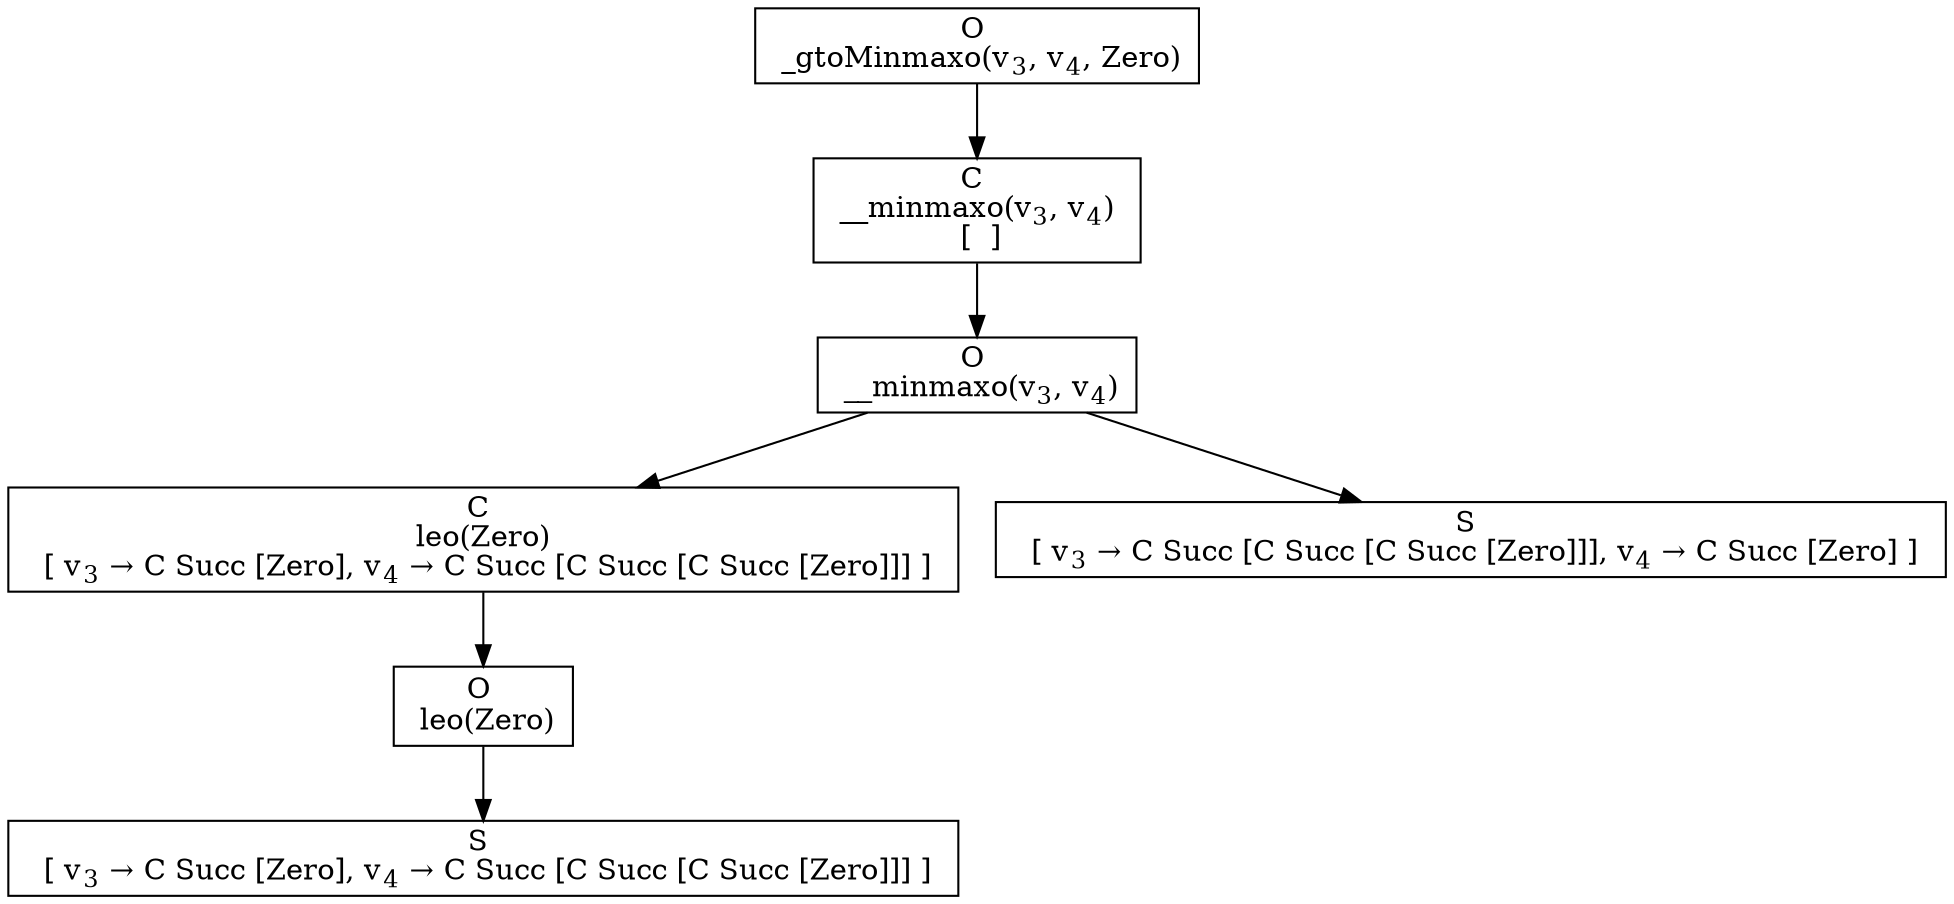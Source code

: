 digraph {
    graph [rankdir=TB
          ,bgcolor=transparent];
    node [shape=box
         ,fillcolor=white
         ,style=filled];
    0 [label=<O <BR/> _gtoMinmaxo(v<SUB>3</SUB>, v<SUB>4</SUB>, Zero)>];
    1 [label=<C <BR/> __minmaxo(v<SUB>3</SUB>, v<SUB>4</SUB>) <BR/>  [  ] >];
    2 [label=<O <BR/> __minmaxo(v<SUB>3</SUB>, v<SUB>4</SUB>)>];
    3 [label=<C <BR/> leo(Zero) <BR/>  [ v<SUB>3</SUB> &rarr; C Succ [Zero], v<SUB>4</SUB> &rarr; C Succ [C Succ [C Succ [Zero]]] ] >];
    4 [label=<S <BR/>  [ v<SUB>3</SUB> &rarr; C Succ [C Succ [C Succ [Zero]]], v<SUB>4</SUB> &rarr; C Succ [Zero] ] >];
    5 [label=<O <BR/> leo(Zero)>];
    6 [label=<S <BR/>  [ v<SUB>3</SUB> &rarr; C Succ [Zero], v<SUB>4</SUB> &rarr; C Succ [C Succ [C Succ [Zero]]] ] >];
    0 -> 1 [label=""];
    1 -> 2 [label=""];
    2 -> 3 [label=""];
    2 -> 4 [label=""];
    3 -> 5 [label=""];
    5 -> 6 [label=""];
}